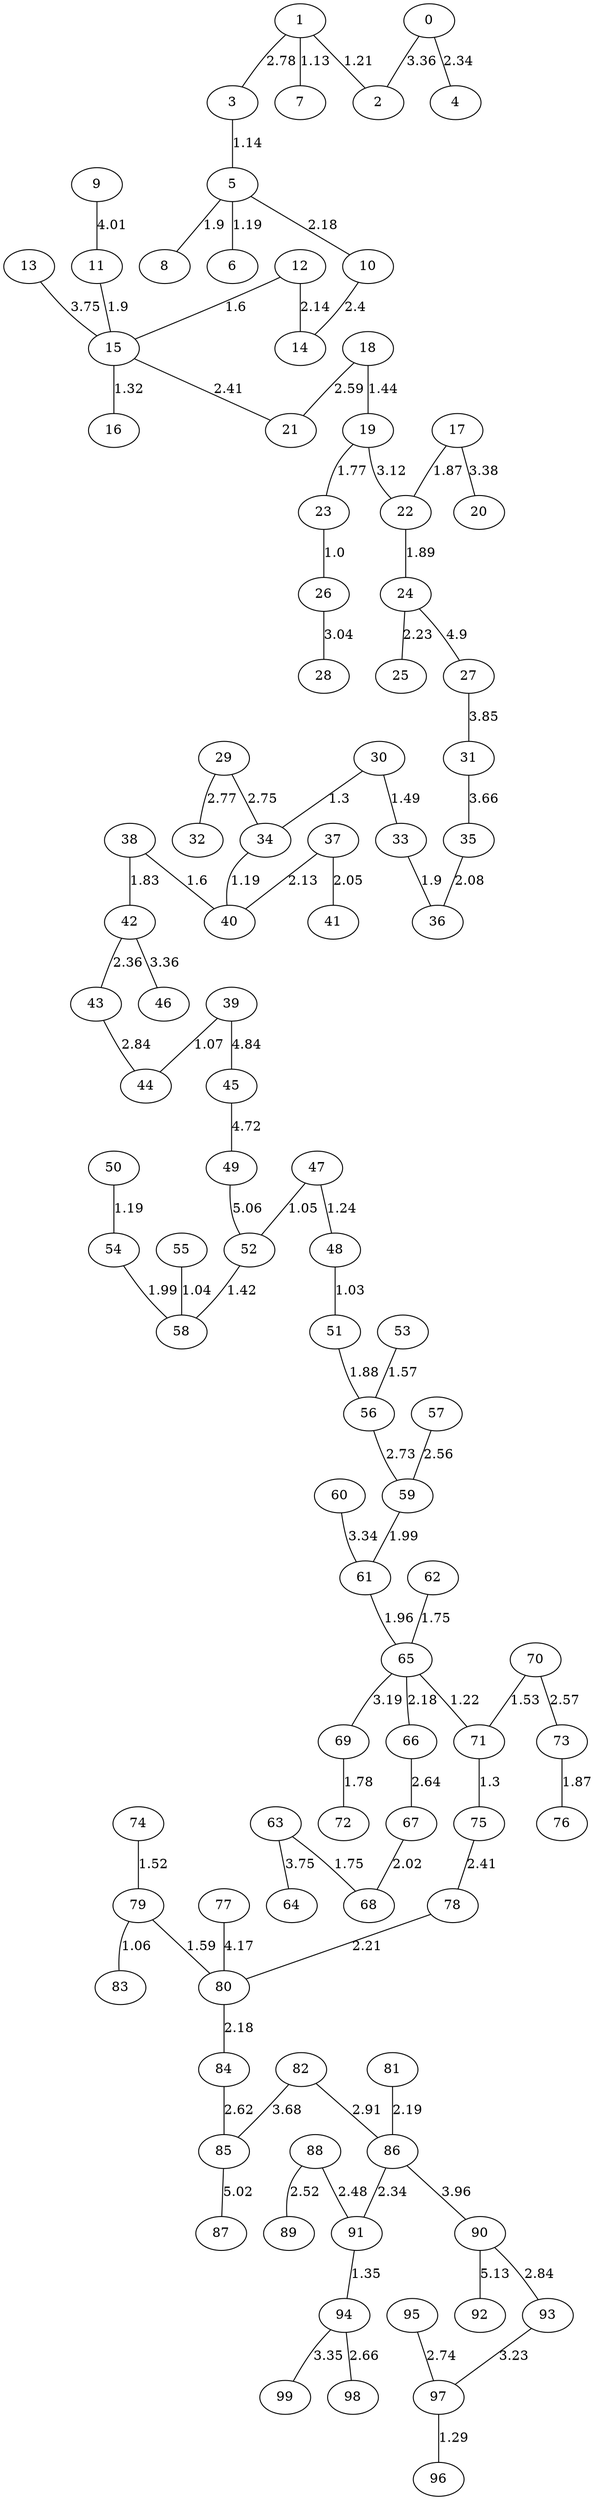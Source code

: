 graph G{
"99";
"49";
"60";
"68";
"74";
"5";
"9";
"2";
"23";
"94";
"33";
"56";
"6";
"79";
"67";
"83";
"47";
"18";
"61";
"30";
"27";
"76";
"88";
"10";
"7";
"22";
"91";
"29";
"44";
"12";
"13";
"36";
"93";
"21";
"32";
"40";
"39";
"15";
"16";
"63";
"55";
"97";
"51";
"64";
"77";
"3";
"65";
"25";
"58";
"98";
"14";
"46";
"52";
"19";
"75";
"8";
"57";
"17";
"66";
"73";
"38";
"26";
"84";
"96";
"80";
"31";
"70";
"48";
"50";
"41";
"35";
"24";
"4";
"34";
"95";
"42";
"85";
"53";
"72";
"11";
"92";
"37";
"1";
"89";
"71";
"62";
"45";
"86";
"43";
"82";
"59";
"69";
"20";
"0";
"87";
"78";
"54";
"28";
"81";
"90";
"23"--"26"[label="1.0"];
"48"--"51"[label="1.03"];
"55"--"58"[label="1.04"];
"47"--"52"[label="1.05"];
"79"--"83"[label="1.06"];
"39"--"44"[label="1.07"];
"1"--"7"[label="1.13"];
"3"--"5"[label="1.14"];
"34"--"40"[label="1.19"];
"5"--"6"[label="1.19"];
"50"--"54"[label="1.19"];
"1"--"2"[label="1.21"];
"65"--"71"[label="1.22"];
"47"--"48"[label="1.24"];
"97"--"96"[label="1.29"];
"30"--"34"[label="1.3"];
"71"--"75"[label="1.3"];
"15"--"16"[label="1.32"];
"91"--"94"[label="1.35"];
"52"--"58"[label="1.42"];
"18"--"19"[label="1.44"];
"30"--"33"[label="1.49"];
"74"--"79"[label="1.52"];
"70"--"71"[label="1.53"];
"53"--"56"[label="1.57"];
"79"--"80"[label="1.59"];
"12"--"15"[label="1.6"];
"38"--"40"[label="1.6"];
"63"--"68"[label="1.75"];
"62"--"65"[label="1.75"];
"19"--"23"[label="1.77"];
"69"--"72"[label="1.78"];
"38"--"42"[label="1.83"];
"73"--"76"[label="1.87"];
"17"--"22"[label="1.87"];
"51"--"56"[label="1.88"];
"22"--"24"[label="1.89"];
"5"--"8"[label="1.9"];
"11"--"15"[label="1.9"];
"33"--"36"[label="1.9"];
"61"--"65"[label="1.96"];
"54"--"58"[label="1.99"];
"59"--"61"[label="1.99"];
"67"--"68"[label="2.02"];
"37"--"41"[label="2.05"];
"35"--"36"[label="2.08"];
"37"--"40"[label="2.13"];
"12"--"14"[label="2.14"];
"65"--"66"[label="2.18"];
"5"--"10"[label="2.18"];
"80"--"84"[label="2.18"];
"81"--"86"[label="2.19"];
"78"--"80"[label="2.21"];
"24"--"25"[label="2.23"];
"86"--"91"[label="2.34"];
"0"--"4"[label="2.34"];
"42"--"43"[label="2.36"];
"10"--"14"[label="2.4"];
"15"--"21"[label="2.41"];
"75"--"78"[label="2.41"];
"88"--"91"[label="2.48"];
"88"--"89"[label="2.52"];
"57"--"59"[label="2.56"];
"70"--"73"[label="2.57"];
"18"--"21"[label="2.59"];
"84"--"85"[label="2.62"];
"66"--"67"[label="2.64"];
"94"--"98"[label="2.66"];
"56"--"59"[label="2.73"];
"95"--"97"[label="2.74"];
"29"--"34"[label="2.75"];
"29"--"32"[label="2.77"];
"1"--"3"[label="2.78"];
"43"--"44"[label="2.84"];
"90"--"93"[label="2.84"];
"82"--"86"[label="2.91"];
"26"--"28"[label="3.04"];
"19"--"22"[label="3.12"];
"65"--"69"[label="3.19"];
"93"--"97"[label="3.23"];
"60"--"61"[label="3.34"];
"94"--"99"[label="3.35"];
"42"--"46"[label="3.36"];
"0"--"2"[label="3.36"];
"17"--"20"[label="3.38"];
"31"--"35"[label="3.66"];
"82"--"85"[label="3.68"];
"13"--"15"[label="3.75"];
"63"--"64"[label="3.75"];
"27"--"31"[label="3.85"];
"86"--"90"[label="3.96"];
"9"--"11"[label="4.01"];
"77"--"80"[label="4.17"];
"45"--"49"[label="4.72"];
"39"--"45"[label="4.84"];
"24"--"27"[label="4.9"];
"85"--"87"[label="5.02"];
"49"--"52"[label="5.06"];
"90"--"92"[label="5.13"];
}
